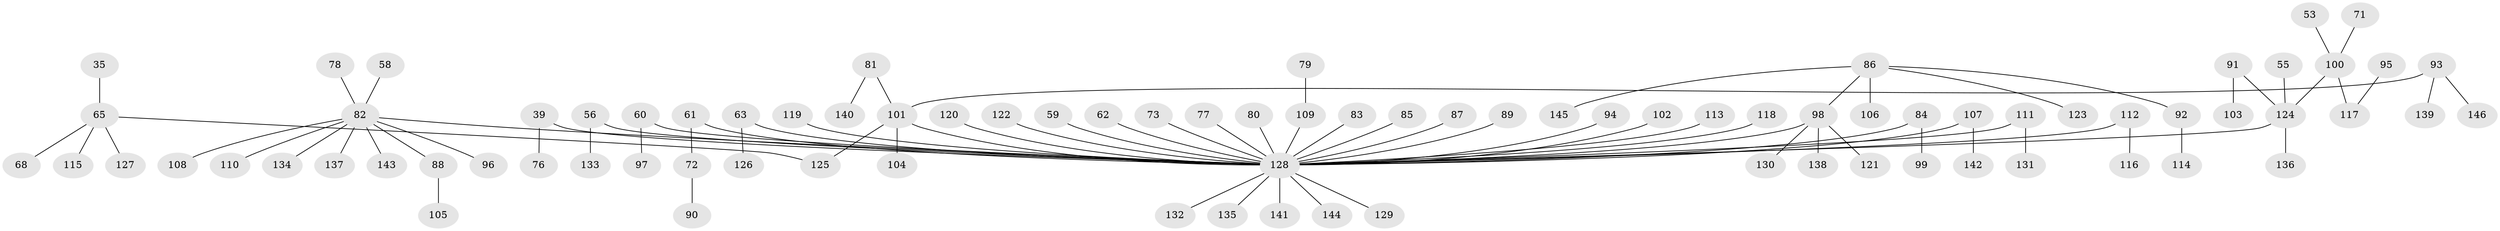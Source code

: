 // original degree distribution, {9: 0.00684931506849315, 7: 0.0136986301369863, 5: 0.0547945205479452, 3: 0.07534246575342465, 6: 0.0136986301369863, 2: 0.2602739726027397, 4: 0.03424657534246575, 1: 0.5342465753424658, 8: 0.00684931506849315}
// Generated by graph-tools (version 1.1) at 2025/56/03/04/25 21:56:01]
// undirected, 87 vertices, 86 edges
graph export_dot {
graph [start="1"]
  node [color=gray90,style=filled];
  35;
  39;
  53;
  55;
  56;
  58;
  59;
  60;
  61;
  62;
  63;
  65 [super="+30"];
  68;
  71;
  72;
  73;
  76;
  77;
  78;
  79;
  80;
  81 [super="+46"];
  82 [super="+75"];
  83;
  84;
  85;
  86;
  87;
  88;
  89;
  90;
  91;
  92;
  93;
  94;
  95;
  96;
  97;
  98 [super="+40"];
  99;
  100 [super="+37"];
  101 [super="+13+57"];
  102;
  103;
  104;
  105;
  106;
  107;
  108;
  109 [super="+26"];
  110;
  111;
  112;
  113;
  114;
  115;
  116;
  117 [super="+47"];
  118;
  119;
  120;
  121;
  122;
  123;
  124 [super="+50"];
  125 [super="+23"];
  126;
  127;
  128 [super="+54+66+67+74+70+31+32+49"];
  129;
  130;
  131;
  132;
  133;
  134;
  135;
  136;
  137;
  138;
  139;
  140;
  141;
  142;
  143;
  144;
  145;
  146;
  35 -- 65;
  39 -- 76;
  39 -- 128;
  53 -- 100;
  55 -- 124;
  56 -- 133;
  56 -- 128;
  58 -- 82;
  59 -- 128;
  60 -- 97;
  60 -- 128;
  61 -- 72;
  61 -- 128;
  62 -- 128;
  63 -- 126;
  63 -- 128;
  65 -- 127;
  65 -- 68;
  65 -- 115;
  65 -- 125;
  71 -- 100;
  72 -- 90;
  73 -- 128;
  77 -- 128;
  78 -- 82;
  79 -- 109;
  80 -- 128;
  81 -- 140;
  81 -- 101;
  82 -- 88;
  82 -- 96;
  82 -- 128;
  82 -- 134;
  82 -- 137;
  82 -- 108;
  82 -- 143;
  82 -- 110;
  83 -- 128;
  84 -- 99;
  84 -- 128;
  85 -- 128;
  86 -- 92;
  86 -- 106;
  86 -- 123;
  86 -- 145;
  86 -- 98;
  87 -- 128;
  88 -- 105;
  89 -- 128;
  91 -- 103;
  91 -- 124;
  92 -- 114;
  93 -- 139;
  93 -- 146;
  93 -- 101;
  94 -- 128;
  95 -- 117;
  98 -- 130;
  98 -- 121;
  98 -- 138;
  98 -- 128;
  100 -- 117;
  100 -- 124;
  101 -- 125;
  101 -- 128;
  101 -- 104;
  102 -- 128;
  107 -- 142;
  107 -- 128;
  109 -- 128;
  111 -- 131;
  111 -- 128;
  112 -- 116;
  112 -- 128;
  113 -- 128;
  118 -- 128;
  119 -- 128;
  120 -- 128;
  122 -- 128;
  124 -- 136;
  124 -- 128;
  128 -- 129;
  128 -- 132;
  128 -- 135;
  128 -- 141;
  128 -- 144;
}
